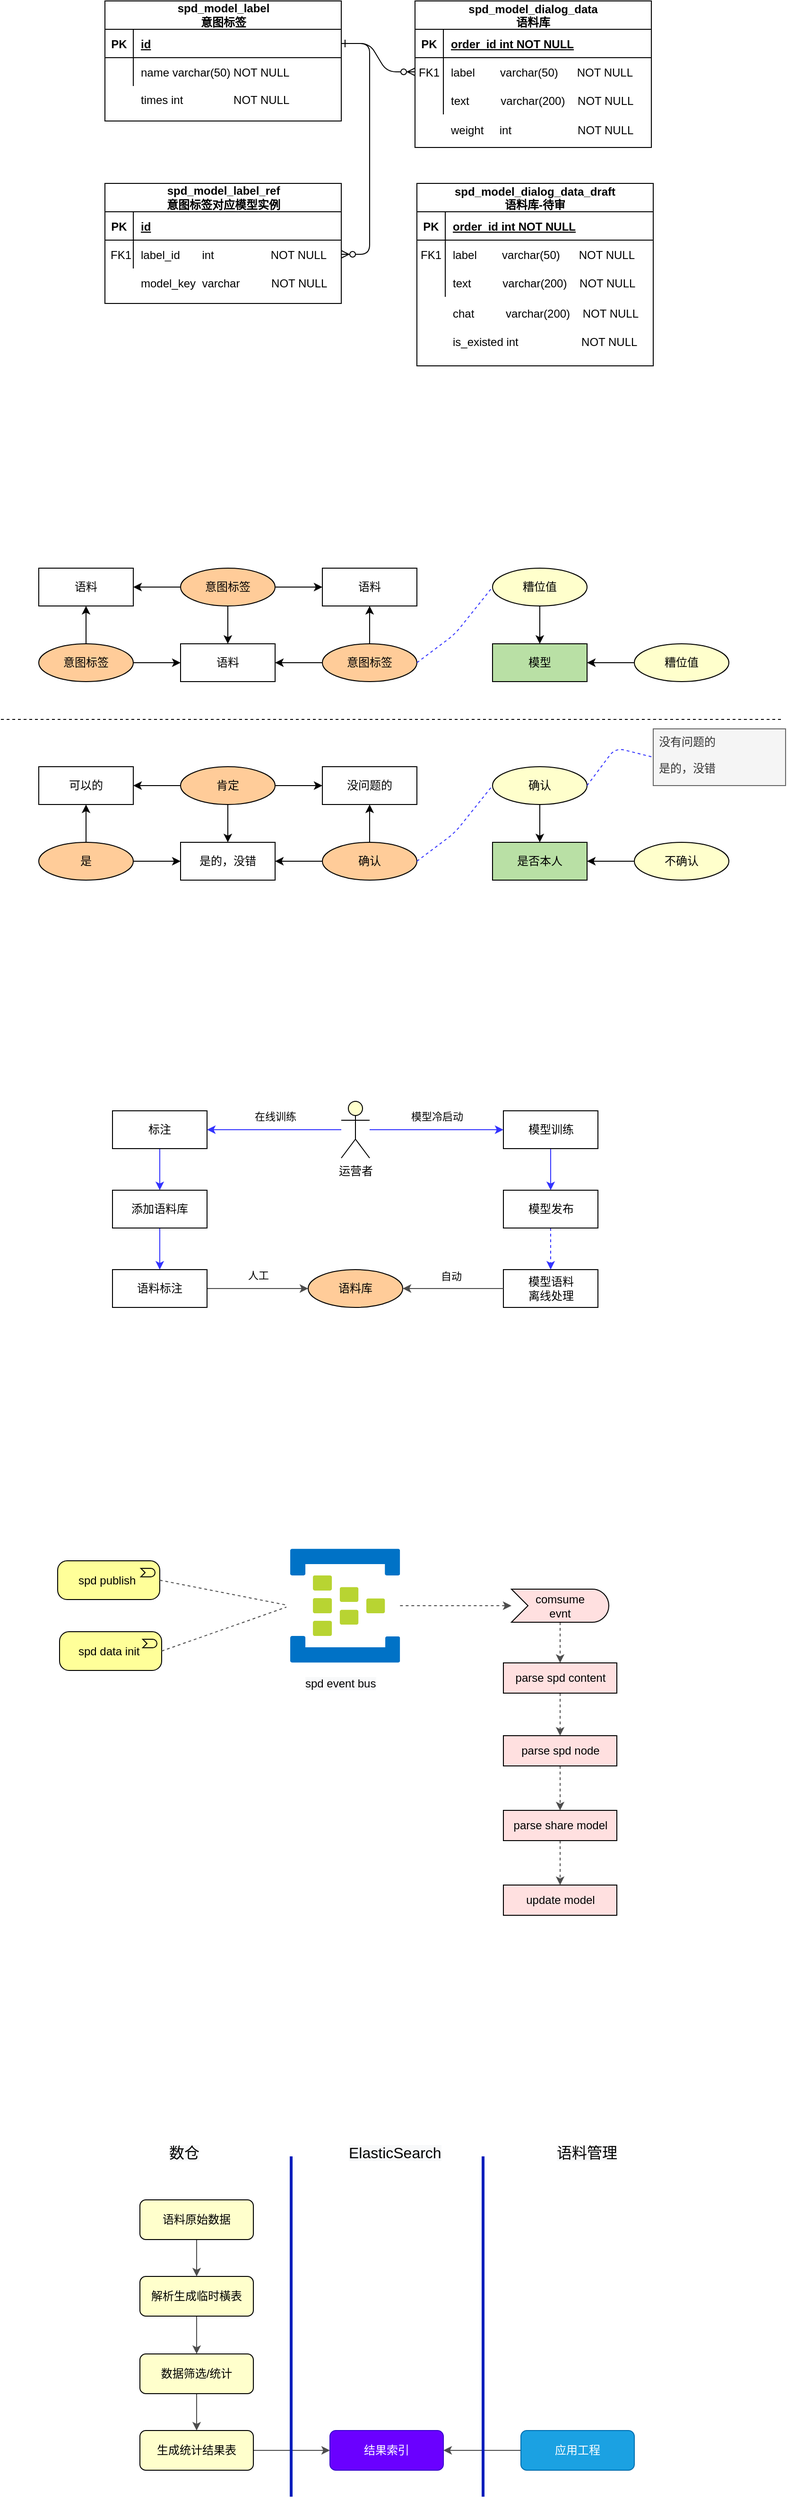 <mxfile version="13.6.2" type="github">
  <diagram id="R2lEEEUBdFMjLlhIrx00" name="Page-1">
    <mxGraphModel dx="1426" dy="914" grid="0" gridSize="10" guides="1" tooltips="1" connect="1" arrows="1" fold="1" page="1" pageScale="1" pageWidth="850" pageHeight="1100" math="0" shadow="0" extFonts="Permanent Marker^https://fonts.googleapis.com/css?family=Permanent+Marker">
      <root>
        <mxCell id="0" />
        <mxCell id="1" parent="0" />
        <mxCell id="C-vyLk0tnHw3VtMMgP7b-1" value="" style="edgeStyle=entityRelationEdgeStyle;endArrow=ERzeroToMany;startArrow=ERone;endFill=1;startFill=0;" parent="1" source="C-vyLk0tnHw3VtMMgP7b-24" target="C-vyLk0tnHw3VtMMgP7b-6" edge="1">
          <mxGeometry width="100" height="100" relative="1" as="geometry">
            <mxPoint x="340" y="720" as="sourcePoint" />
            <mxPoint x="440" y="620" as="targetPoint" />
          </mxGeometry>
        </mxCell>
        <mxCell id="C-vyLk0tnHw3VtMMgP7b-23" value="spd_model_label&lt;br&gt;意图标签" style="shape=table;startSize=30;container=1;collapsible=1;childLayout=tableLayout;fixedRows=1;rowLines=0;fontStyle=1;align=center;resizeLast=1;spacing=5;spacingTop=0;html=1;spacingBottom=0;" parent="1" vertex="1">
          <mxGeometry x="120" y="120" width="250" height="127" as="geometry" />
        </mxCell>
        <mxCell id="C-vyLk0tnHw3VtMMgP7b-24" value="" style="shape=partialRectangle;collapsible=0;dropTarget=0;pointerEvents=0;fillColor=none;points=[[0,0.5],[1,0.5]];portConstraint=eastwest;top=0;left=0;right=0;bottom=1;" parent="C-vyLk0tnHw3VtMMgP7b-23" vertex="1">
          <mxGeometry y="30" width="250" height="30" as="geometry" />
        </mxCell>
        <mxCell id="C-vyLk0tnHw3VtMMgP7b-25" value="PK" style="shape=partialRectangle;overflow=hidden;connectable=0;fillColor=none;top=0;left=0;bottom=0;right=0;fontStyle=1;" parent="C-vyLk0tnHw3VtMMgP7b-24" vertex="1">
          <mxGeometry width="30" height="30" as="geometry" />
        </mxCell>
        <mxCell id="C-vyLk0tnHw3VtMMgP7b-26" value="id" style="shape=partialRectangle;overflow=hidden;connectable=0;fillColor=none;top=0;left=0;bottom=0;right=0;align=left;spacingLeft=6;fontStyle=5;" parent="C-vyLk0tnHw3VtMMgP7b-24" vertex="1">
          <mxGeometry x="30" width="220" height="30" as="geometry" />
        </mxCell>
        <mxCell id="C-vyLk0tnHw3VtMMgP7b-27" value="" style="shape=partialRectangle;collapsible=0;dropTarget=0;pointerEvents=0;fillColor=none;points=[[0,0.5],[1,0.5]];portConstraint=eastwest;top=0;left=0;right=0;bottom=0;" parent="C-vyLk0tnHw3VtMMgP7b-23" vertex="1">
          <mxGeometry y="60" width="250" height="30" as="geometry" />
        </mxCell>
        <mxCell id="C-vyLk0tnHw3VtMMgP7b-28" value="" style="shape=partialRectangle;overflow=hidden;connectable=0;fillColor=none;top=0;left=0;bottom=0;right=0;" parent="C-vyLk0tnHw3VtMMgP7b-27" vertex="1">
          <mxGeometry width="30" height="30" as="geometry" />
        </mxCell>
        <mxCell id="C-vyLk0tnHw3VtMMgP7b-29" value="name varchar(50) NOT NULL" style="shape=partialRectangle;overflow=hidden;connectable=0;fillColor=none;top=0;left=0;bottom=0;right=0;align=left;spacingLeft=6;" parent="C-vyLk0tnHw3VtMMgP7b-27" vertex="1">
          <mxGeometry x="30" width="220" height="30" as="geometry" />
        </mxCell>
        <mxCell id="Qva0CkF_LmBE52HRVxiL-1" value="语料" style="whiteSpace=wrap;html=1;align=center;" vertex="1" parent="1">
          <mxGeometry x="200" y="800" width="100" height="40" as="geometry" />
        </mxCell>
        <mxCell id="Qva0CkF_LmBE52HRVxiL-3" style="edgeStyle=orthogonalEdgeStyle;rounded=0;orthogonalLoop=1;jettySize=auto;html=1;exitX=0.5;exitY=1;exitDx=0;exitDy=0;" edge="1" parent="1" source="Qva0CkF_LmBE52HRVxiL-2" target="Qva0CkF_LmBE52HRVxiL-1">
          <mxGeometry relative="1" as="geometry" />
        </mxCell>
        <mxCell id="Qva0CkF_LmBE52HRVxiL-8" value="" style="edgeStyle=orthogonalEdgeStyle;rounded=0;orthogonalLoop=1;jettySize=auto;html=1;" edge="1" parent="1" source="Qva0CkF_LmBE52HRVxiL-2" target="Qva0CkF_LmBE52HRVxiL-6">
          <mxGeometry relative="1" as="geometry" />
        </mxCell>
        <mxCell id="Qva0CkF_LmBE52HRVxiL-10" value="" style="edgeStyle=orthogonalEdgeStyle;rounded=0;orthogonalLoop=1;jettySize=auto;html=1;" edge="1" parent="1" source="Qva0CkF_LmBE52HRVxiL-2" target="Qva0CkF_LmBE52HRVxiL-9">
          <mxGeometry relative="1" as="geometry" />
        </mxCell>
        <mxCell id="Qva0CkF_LmBE52HRVxiL-2" value="意图标签" style="ellipse;whiteSpace=wrap;html=1;align=center;fillColor=#FFCC99;" vertex="1" parent="1">
          <mxGeometry x="200" y="720" width="100" height="40" as="geometry" />
        </mxCell>
        <mxCell id="Qva0CkF_LmBE52HRVxiL-5" value="" style="edgeStyle=orthogonalEdgeStyle;rounded=0;orthogonalLoop=1;jettySize=auto;html=1;" edge="1" parent="1" source="Qva0CkF_LmBE52HRVxiL-4" target="Qva0CkF_LmBE52HRVxiL-1">
          <mxGeometry relative="1" as="geometry" />
        </mxCell>
        <mxCell id="Qva0CkF_LmBE52HRVxiL-11" value="" style="edgeStyle=orthogonalEdgeStyle;rounded=0;orthogonalLoop=1;jettySize=auto;html=1;" edge="1" parent="1" source="Qva0CkF_LmBE52HRVxiL-4" target="Qva0CkF_LmBE52HRVxiL-9">
          <mxGeometry relative="1" as="geometry" />
        </mxCell>
        <mxCell id="Qva0CkF_LmBE52HRVxiL-4" value="意图标签" style="ellipse;whiteSpace=wrap;html=1;align=center;fillColor=#FFCC99;" vertex="1" parent="1">
          <mxGeometry x="350" y="800" width="100" height="40" as="geometry" />
        </mxCell>
        <mxCell id="Qva0CkF_LmBE52HRVxiL-6" value="语料" style="whiteSpace=wrap;html=1;align=center;" vertex="1" parent="1">
          <mxGeometry x="50" y="720" width="100" height="40" as="geometry" />
        </mxCell>
        <mxCell id="Qva0CkF_LmBE52HRVxiL-9" value="语料" style="whiteSpace=wrap;html=1;align=center;" vertex="1" parent="1">
          <mxGeometry x="350" y="720" width="100" height="40" as="geometry" />
        </mxCell>
        <mxCell id="Qva0CkF_LmBE52HRVxiL-13" value="" style="edgeStyle=orthogonalEdgeStyle;rounded=0;orthogonalLoop=1;jettySize=auto;html=1;" edge="1" parent="1" source="Qva0CkF_LmBE52HRVxiL-12" target="Qva0CkF_LmBE52HRVxiL-1">
          <mxGeometry relative="1" as="geometry" />
        </mxCell>
        <mxCell id="Qva0CkF_LmBE52HRVxiL-14" value="" style="edgeStyle=orthogonalEdgeStyle;rounded=0;orthogonalLoop=1;jettySize=auto;html=1;" edge="1" parent="1" source="Qva0CkF_LmBE52HRVxiL-12" target="Qva0CkF_LmBE52HRVxiL-6">
          <mxGeometry relative="1" as="geometry" />
        </mxCell>
        <mxCell id="Qva0CkF_LmBE52HRVxiL-12" value="意图标签" style="ellipse;whiteSpace=wrap;html=1;align=center;fillColor=#FFCC99;" vertex="1" parent="1">
          <mxGeometry x="50" y="800" width="100" height="40" as="geometry" />
        </mxCell>
        <mxCell id="Qva0CkF_LmBE52HRVxiL-15" value="是的，没错" style="whiteSpace=wrap;html=1;align=center;" vertex="1" parent="1">
          <mxGeometry x="200" y="1010" width="100" height="40" as="geometry" />
        </mxCell>
        <mxCell id="Qva0CkF_LmBE52HRVxiL-16" style="edgeStyle=orthogonalEdgeStyle;rounded=0;orthogonalLoop=1;jettySize=auto;html=1;exitX=0.5;exitY=1;exitDx=0;exitDy=0;" edge="1" parent="1" source="Qva0CkF_LmBE52HRVxiL-19" target="Qva0CkF_LmBE52HRVxiL-15">
          <mxGeometry relative="1" as="geometry" />
        </mxCell>
        <mxCell id="Qva0CkF_LmBE52HRVxiL-17" value="" style="edgeStyle=orthogonalEdgeStyle;rounded=0;orthogonalLoop=1;jettySize=auto;html=1;" edge="1" parent="1" source="Qva0CkF_LmBE52HRVxiL-19" target="Qva0CkF_LmBE52HRVxiL-23">
          <mxGeometry relative="1" as="geometry" />
        </mxCell>
        <mxCell id="Qva0CkF_LmBE52HRVxiL-18" value="" style="edgeStyle=orthogonalEdgeStyle;rounded=0;orthogonalLoop=1;jettySize=auto;html=1;" edge="1" parent="1" source="Qva0CkF_LmBE52HRVxiL-19" target="Qva0CkF_LmBE52HRVxiL-24">
          <mxGeometry relative="1" as="geometry" />
        </mxCell>
        <mxCell id="Qva0CkF_LmBE52HRVxiL-19" value="肯定" style="ellipse;whiteSpace=wrap;html=1;align=center;fillColor=#FFCC99;" vertex="1" parent="1">
          <mxGeometry x="200" y="930" width="100" height="40" as="geometry" />
        </mxCell>
        <mxCell id="Qva0CkF_LmBE52HRVxiL-20" value="" style="edgeStyle=orthogonalEdgeStyle;rounded=0;orthogonalLoop=1;jettySize=auto;html=1;" edge="1" parent="1" source="Qva0CkF_LmBE52HRVxiL-22" target="Qva0CkF_LmBE52HRVxiL-15">
          <mxGeometry relative="1" as="geometry" />
        </mxCell>
        <mxCell id="Qva0CkF_LmBE52HRVxiL-21" value="" style="edgeStyle=orthogonalEdgeStyle;rounded=0;orthogonalLoop=1;jettySize=auto;html=1;" edge="1" parent="1" source="Qva0CkF_LmBE52HRVxiL-22" target="Qva0CkF_LmBE52HRVxiL-24">
          <mxGeometry relative="1" as="geometry" />
        </mxCell>
        <mxCell id="Qva0CkF_LmBE52HRVxiL-22" value="确认" style="ellipse;whiteSpace=wrap;html=1;align=center;fillColor=#FFCC99;" vertex="1" parent="1">
          <mxGeometry x="350" y="1010" width="100" height="40" as="geometry" />
        </mxCell>
        <mxCell id="Qva0CkF_LmBE52HRVxiL-23" value="可以的" style="whiteSpace=wrap;html=1;align=center;" vertex="1" parent="1">
          <mxGeometry x="50" y="930" width="100" height="40" as="geometry" />
        </mxCell>
        <mxCell id="Qva0CkF_LmBE52HRVxiL-24" value="没问题的" style="whiteSpace=wrap;html=1;align=center;" vertex="1" parent="1">
          <mxGeometry x="350" y="930" width="100" height="40" as="geometry" />
        </mxCell>
        <mxCell id="Qva0CkF_LmBE52HRVxiL-25" value="" style="edgeStyle=orthogonalEdgeStyle;rounded=0;orthogonalLoop=1;jettySize=auto;html=1;" edge="1" parent="1" source="Qva0CkF_LmBE52HRVxiL-27" target="Qva0CkF_LmBE52HRVxiL-15">
          <mxGeometry relative="1" as="geometry" />
        </mxCell>
        <mxCell id="Qva0CkF_LmBE52HRVxiL-26" value="" style="edgeStyle=orthogonalEdgeStyle;rounded=0;orthogonalLoop=1;jettySize=auto;html=1;" edge="1" parent="1" source="Qva0CkF_LmBE52HRVxiL-27" target="Qva0CkF_LmBE52HRVxiL-23">
          <mxGeometry relative="1" as="geometry" />
        </mxCell>
        <mxCell id="Qva0CkF_LmBE52HRVxiL-27" value="是" style="ellipse;whiteSpace=wrap;html=1;align=center;fillColor=#FFCC99;" vertex="1" parent="1">
          <mxGeometry x="50" y="1010" width="100" height="40" as="geometry" />
        </mxCell>
        <mxCell id="Qva0CkF_LmBE52HRVxiL-28" value="" style="endArrow=none;dashed=1;html=1;" edge="1" parent="1">
          <mxGeometry width="50" height="50" relative="1" as="geometry">
            <mxPoint x="10" y="880" as="sourcePoint" />
            <mxPoint x="837" y="880" as="targetPoint" />
          </mxGeometry>
        </mxCell>
        <mxCell id="Qva0CkF_LmBE52HRVxiL-29" value="模型" style="whiteSpace=wrap;html=1;align=center;fillColor=#B9E0A5;" vertex="1" parent="1">
          <mxGeometry x="530" y="800" width="100" height="40" as="geometry" />
        </mxCell>
        <mxCell id="Qva0CkF_LmBE52HRVxiL-31" value="" style="edgeStyle=orthogonalEdgeStyle;rounded=0;orthogonalLoop=1;jettySize=auto;html=1;" edge="1" parent="1" source="Qva0CkF_LmBE52HRVxiL-30" target="Qva0CkF_LmBE52HRVxiL-29">
          <mxGeometry relative="1" as="geometry" />
        </mxCell>
        <mxCell id="Qva0CkF_LmBE52HRVxiL-30" value="糟位值" style="ellipse;whiteSpace=wrap;html=1;align=center;fillColor=#FFFFCC;" vertex="1" parent="1">
          <mxGeometry x="530" y="720" width="100" height="40" as="geometry" />
        </mxCell>
        <mxCell id="Qva0CkF_LmBE52HRVxiL-36" value="" style="edgeStyle=orthogonalEdgeStyle;rounded=0;orthogonalLoop=1;jettySize=auto;html=1;" edge="1" parent="1" source="Qva0CkF_LmBE52HRVxiL-34" target="Qva0CkF_LmBE52HRVxiL-29">
          <mxGeometry relative="1" as="geometry" />
        </mxCell>
        <mxCell id="Qva0CkF_LmBE52HRVxiL-34" value="糟位值" style="ellipse;whiteSpace=wrap;html=1;align=center;fillColor=#FFFFCC;" vertex="1" parent="1">
          <mxGeometry x="680" y="800" width="100" height="40" as="geometry" />
        </mxCell>
        <mxCell id="Qva0CkF_LmBE52HRVxiL-37" value="" style="endArrow=none;dashed=1;html=1;entryX=0;entryY=0.5;entryDx=0;entryDy=0;exitX=1;exitY=0.5;exitDx=0;exitDy=0;strokeColor=#3333FF;" edge="1" parent="1" source="Qva0CkF_LmBE52HRVxiL-4" target="Qva0CkF_LmBE52HRVxiL-30">
          <mxGeometry width="50" height="50" relative="1" as="geometry">
            <mxPoint x="470" y="860" as="sourcePoint" />
            <mxPoint x="300" y="830" as="targetPoint" />
            <Array as="points">
              <mxPoint x="490" y="790" />
            </Array>
          </mxGeometry>
        </mxCell>
        <mxCell id="Qva0CkF_LmBE52HRVxiL-38" value="是否本人" style="whiteSpace=wrap;html=1;align=center;fillColor=#B9E0A5;" vertex="1" parent="1">
          <mxGeometry x="530" y="1010" width="100" height="40" as="geometry" />
        </mxCell>
        <mxCell id="Qva0CkF_LmBE52HRVxiL-39" value="" style="edgeStyle=orthogonalEdgeStyle;rounded=0;orthogonalLoop=1;jettySize=auto;html=1;" edge="1" parent="1" source="Qva0CkF_LmBE52HRVxiL-40" target="Qva0CkF_LmBE52HRVxiL-38">
          <mxGeometry relative="1" as="geometry" />
        </mxCell>
        <mxCell id="Qva0CkF_LmBE52HRVxiL-40" value="确认" style="ellipse;whiteSpace=wrap;html=1;align=center;fillColor=#FFFFCC;" vertex="1" parent="1">
          <mxGeometry x="530" y="930" width="100" height="40" as="geometry" />
        </mxCell>
        <mxCell id="Qva0CkF_LmBE52HRVxiL-41" value="" style="edgeStyle=orthogonalEdgeStyle;rounded=0;orthogonalLoop=1;jettySize=auto;html=1;" edge="1" parent="1" source="Qva0CkF_LmBE52HRVxiL-42" target="Qva0CkF_LmBE52HRVxiL-38">
          <mxGeometry relative="1" as="geometry" />
        </mxCell>
        <mxCell id="Qva0CkF_LmBE52HRVxiL-42" value="不确认" style="ellipse;whiteSpace=wrap;html=1;align=center;fillColor=#FFFFCC;" vertex="1" parent="1">
          <mxGeometry x="680" y="1010" width="100" height="40" as="geometry" />
        </mxCell>
        <mxCell id="Qva0CkF_LmBE52HRVxiL-43" value="" style="endArrow=none;dashed=1;html=1;entryX=0;entryY=0.5;entryDx=0;entryDy=0;exitX=1;exitY=0.5;exitDx=0;exitDy=0;strokeColor=#3333FF;" edge="1" parent="1">
          <mxGeometry width="50" height="50" relative="1" as="geometry">
            <mxPoint x="450" y="1030" as="sourcePoint" />
            <mxPoint x="530" y="950" as="targetPoint" />
            <Array as="points">
              <mxPoint x="490" y="1000" />
            </Array>
          </mxGeometry>
        </mxCell>
        <mxCell id="Qva0CkF_LmBE52HRVxiL-44" value="没有问题的&#xa;&#xa;是的，没错" style="text;strokeColor=#666666;fillColor=#f5f5f5;spacingLeft=4;spacingRight=4;overflow=hidden;rotatable=0;points=[[0,0.5],[1,0.5]];portConstraint=eastwest;fontSize=12;fontColor=#333333;" vertex="1" parent="1">
          <mxGeometry x="700" y="890" width="140" height="60" as="geometry" />
        </mxCell>
        <mxCell id="Qva0CkF_LmBE52HRVxiL-45" value="" style="endArrow=none;dashed=1;html=1;entryX=0;entryY=0.5;entryDx=0;entryDy=0;exitX=1;exitY=0.5;exitDx=0;exitDy=0;strokeColor=#3333FF;" edge="1" parent="1" source="Qva0CkF_LmBE52HRVxiL-40" target="Qva0CkF_LmBE52HRVxiL-44">
          <mxGeometry width="50" height="50" relative="1" as="geometry">
            <mxPoint x="620" y="940" as="sourcePoint" />
            <mxPoint x="700" y="860" as="targetPoint" />
            <Array as="points">
              <mxPoint x="660" y="910" />
            </Array>
          </mxGeometry>
        </mxCell>
        <mxCell id="Qva0CkF_LmBE52HRVxiL-52" value="" style="edgeStyle=orthogonalEdgeStyle;rounded=0;orthogonalLoop=1;jettySize=auto;html=1;strokeColor=#3333FF;" edge="1" parent="1" source="Qva0CkF_LmBE52HRVxiL-46" target="Qva0CkF_LmBE52HRVxiL-51">
          <mxGeometry relative="1" as="geometry" />
        </mxCell>
        <mxCell id="C-vyLk0tnHw3VtMMgP7b-2" value="spd_model_dialog_data&#xa;语料库" style="shape=table;startSize=30;container=1;collapsible=1;childLayout=tableLayout;fixedRows=1;rowLines=0;fontStyle=1;align=center;resizeLast=1;spacing=3;" parent="1" vertex="1">
          <mxGeometry x="448" y="120" width="250" height="155" as="geometry">
            <mxRectangle x="448" y="120" width="164" height="30" as="alternateBounds" />
          </mxGeometry>
        </mxCell>
        <mxCell id="C-vyLk0tnHw3VtMMgP7b-3" value="" style="shape=partialRectangle;collapsible=0;dropTarget=0;pointerEvents=0;fillColor=none;points=[[0,0.5],[1,0.5]];portConstraint=eastwest;top=0;left=0;right=0;bottom=1;" parent="C-vyLk0tnHw3VtMMgP7b-2" vertex="1">
          <mxGeometry y="30" width="250" height="30" as="geometry" />
        </mxCell>
        <mxCell id="C-vyLk0tnHw3VtMMgP7b-4" value="PK" style="shape=partialRectangle;overflow=hidden;connectable=0;fillColor=none;top=0;left=0;bottom=0;right=0;fontStyle=1;" parent="C-vyLk0tnHw3VtMMgP7b-3" vertex="1">
          <mxGeometry width="30" height="30" as="geometry" />
        </mxCell>
        <mxCell id="C-vyLk0tnHw3VtMMgP7b-5" value="order_id int NOT NULL " style="shape=partialRectangle;overflow=hidden;connectable=0;fillColor=none;top=0;left=0;bottom=0;right=0;align=left;spacingLeft=6;fontStyle=5;" parent="C-vyLk0tnHw3VtMMgP7b-3" vertex="1">
          <mxGeometry x="30" width="220" height="30" as="geometry" />
        </mxCell>
        <mxCell id="C-vyLk0tnHw3VtMMgP7b-6" value="" style="shape=partialRectangle;collapsible=0;dropTarget=0;pointerEvents=0;fillColor=none;points=[[0,0.5],[1,0.5]];portConstraint=eastwest;top=0;left=0;right=0;bottom=0;" parent="C-vyLk0tnHw3VtMMgP7b-2" vertex="1">
          <mxGeometry y="60" width="250" height="30" as="geometry" />
        </mxCell>
        <mxCell id="C-vyLk0tnHw3VtMMgP7b-7" value="FK1" style="shape=partialRectangle;overflow=hidden;connectable=0;fillColor=none;top=0;left=0;bottom=0;right=0;" parent="C-vyLk0tnHw3VtMMgP7b-6" vertex="1">
          <mxGeometry width="30" height="30" as="geometry" />
        </mxCell>
        <mxCell id="C-vyLk0tnHw3VtMMgP7b-8" value="label        varchar(50)      NOT NULL" style="shape=partialRectangle;overflow=hidden;connectable=0;fillColor=none;top=0;left=0;bottom=0;right=0;align=left;spacingLeft=6;" parent="C-vyLk0tnHw3VtMMgP7b-6" vertex="1">
          <mxGeometry x="30" width="220" height="30" as="geometry" />
        </mxCell>
        <mxCell id="C-vyLk0tnHw3VtMMgP7b-9" value="" style="shape=partialRectangle;collapsible=0;dropTarget=0;pointerEvents=0;fillColor=none;points=[[0,0.5],[1,0.5]];portConstraint=eastwest;top=0;left=0;right=0;bottom=0;" parent="C-vyLk0tnHw3VtMMgP7b-2" vertex="1">
          <mxGeometry y="90" width="250" height="30" as="geometry" />
        </mxCell>
        <mxCell id="C-vyLk0tnHw3VtMMgP7b-10" value="" style="shape=partialRectangle;overflow=hidden;connectable=0;fillColor=none;top=0;left=0;bottom=0;right=0;" parent="C-vyLk0tnHw3VtMMgP7b-9" vertex="1">
          <mxGeometry width="30" height="30" as="geometry" />
        </mxCell>
        <mxCell id="C-vyLk0tnHw3VtMMgP7b-11" value="text          varchar(200)    NOT NULL" style="shape=partialRectangle;overflow=hidden;connectable=0;fillColor=none;top=0;left=0;bottom=0;right=0;align=left;spacingLeft=6;" parent="C-vyLk0tnHw3VtMMgP7b-9" vertex="1">
          <mxGeometry x="30" width="220" height="30" as="geometry" />
        </mxCell>
        <mxCell id="Qva0CkF_LmBE52HRVxiL-100" value="spd_model_dialog_data_draft&#xa;语料库-待审" style="shape=table;startSize=30;container=1;collapsible=1;childLayout=tableLayout;fixedRows=1;rowLines=0;fontStyle=1;align=center;resizeLast=1;" vertex="1" parent="1">
          <mxGeometry x="450" y="313" width="250" height="193" as="geometry">
            <mxRectangle x="448" y="120" width="164" height="30" as="alternateBounds" />
          </mxGeometry>
        </mxCell>
        <mxCell id="Qva0CkF_LmBE52HRVxiL-101" value="" style="shape=partialRectangle;collapsible=0;dropTarget=0;pointerEvents=0;fillColor=none;points=[[0,0.5],[1,0.5]];portConstraint=eastwest;top=0;left=0;right=0;bottom=1;" vertex="1" parent="Qva0CkF_LmBE52HRVxiL-100">
          <mxGeometry y="30" width="250" height="30" as="geometry" />
        </mxCell>
        <mxCell id="Qva0CkF_LmBE52HRVxiL-102" value="PK" style="shape=partialRectangle;overflow=hidden;connectable=0;fillColor=none;top=0;left=0;bottom=0;right=0;fontStyle=1;" vertex="1" parent="Qva0CkF_LmBE52HRVxiL-101">
          <mxGeometry width="30" height="30" as="geometry" />
        </mxCell>
        <mxCell id="Qva0CkF_LmBE52HRVxiL-103" value="order_id int NOT NULL " style="shape=partialRectangle;overflow=hidden;connectable=0;fillColor=none;top=0;left=0;bottom=0;right=0;align=left;spacingLeft=6;fontStyle=5;" vertex="1" parent="Qva0CkF_LmBE52HRVxiL-101">
          <mxGeometry x="30" width="220" height="30" as="geometry" />
        </mxCell>
        <mxCell id="Qva0CkF_LmBE52HRVxiL-104" value="" style="shape=partialRectangle;collapsible=0;dropTarget=0;pointerEvents=0;fillColor=none;points=[[0,0.5],[1,0.5]];portConstraint=eastwest;top=0;left=0;right=0;bottom=0;" vertex="1" parent="Qva0CkF_LmBE52HRVxiL-100">
          <mxGeometry y="60" width="250" height="30" as="geometry" />
        </mxCell>
        <mxCell id="Qva0CkF_LmBE52HRVxiL-105" value="FK1" style="shape=partialRectangle;overflow=hidden;connectable=0;fillColor=none;top=0;left=0;bottom=0;right=0;" vertex="1" parent="Qva0CkF_LmBE52HRVxiL-104">
          <mxGeometry width="30" height="30" as="geometry" />
        </mxCell>
        <mxCell id="Qva0CkF_LmBE52HRVxiL-106" value="label        varchar(50)      NOT NULL" style="shape=partialRectangle;overflow=hidden;connectable=0;fillColor=none;top=0;left=0;bottom=0;right=0;align=left;spacingLeft=6;" vertex="1" parent="Qva0CkF_LmBE52HRVxiL-104">
          <mxGeometry x="30" width="220" height="30" as="geometry" />
        </mxCell>
        <mxCell id="Qva0CkF_LmBE52HRVxiL-107" value="" style="shape=partialRectangle;collapsible=0;dropTarget=0;pointerEvents=0;fillColor=none;points=[[0,0.5],[1,0.5]];portConstraint=eastwest;top=0;left=0;right=0;bottom=0;" vertex="1" parent="Qva0CkF_LmBE52HRVxiL-100">
          <mxGeometry y="90" width="250" height="30" as="geometry" />
        </mxCell>
        <mxCell id="Qva0CkF_LmBE52HRVxiL-108" value="" style="shape=partialRectangle;overflow=hidden;connectable=0;fillColor=none;top=0;left=0;bottom=0;right=0;" vertex="1" parent="Qva0CkF_LmBE52HRVxiL-107">
          <mxGeometry width="30" height="30" as="geometry" />
        </mxCell>
        <mxCell id="Qva0CkF_LmBE52HRVxiL-109" value="text          varchar(200)    NOT NULL" style="shape=partialRectangle;overflow=hidden;connectable=0;fillColor=none;top=0;left=0;bottom=0;right=0;align=left;spacingLeft=6;" vertex="1" parent="Qva0CkF_LmBE52HRVxiL-107">
          <mxGeometry x="30" width="220" height="30" as="geometry" />
        </mxCell>
        <mxCell id="Qva0CkF_LmBE52HRVxiL-112" value="spd_model_label_ref&lt;br&gt;意图标签对应模型实例" style="shape=table;startSize=30;container=1;collapsible=1;childLayout=tableLayout;fixedRows=1;rowLines=0;fontStyle=1;align=center;resizeLast=1;spacing=5;spacingTop=0;html=1;spacingBottom=0;" vertex="1" parent="1">
          <mxGeometry x="120" y="313" width="250" height="127" as="geometry" />
        </mxCell>
        <mxCell id="Qva0CkF_LmBE52HRVxiL-113" value="" style="shape=partialRectangle;collapsible=0;dropTarget=0;pointerEvents=0;fillColor=none;points=[[0,0.5],[1,0.5]];portConstraint=eastwest;top=0;left=0;right=0;bottom=1;" vertex="1" parent="Qva0CkF_LmBE52HRVxiL-112">
          <mxGeometry y="30" width="250" height="30" as="geometry" />
        </mxCell>
        <mxCell id="Qva0CkF_LmBE52HRVxiL-114" value="PK" style="shape=partialRectangle;overflow=hidden;connectable=0;fillColor=none;top=0;left=0;bottom=0;right=0;fontStyle=1;" vertex="1" parent="Qva0CkF_LmBE52HRVxiL-113">
          <mxGeometry width="30" height="30" as="geometry" />
        </mxCell>
        <mxCell id="Qva0CkF_LmBE52HRVxiL-115" value="id" style="shape=partialRectangle;overflow=hidden;connectable=0;fillColor=none;top=0;left=0;bottom=0;right=0;align=left;spacingLeft=6;fontStyle=5;" vertex="1" parent="Qva0CkF_LmBE52HRVxiL-113">
          <mxGeometry x="30" width="220" height="30" as="geometry" />
        </mxCell>
        <mxCell id="Qva0CkF_LmBE52HRVxiL-116" value="" style="shape=partialRectangle;collapsible=0;dropTarget=0;pointerEvents=0;fillColor=none;points=[[0,0.5],[1,0.5]];portConstraint=eastwest;top=0;left=0;right=0;bottom=0;" vertex="1" parent="Qva0CkF_LmBE52HRVxiL-112">
          <mxGeometry y="60" width="250" height="30" as="geometry" />
        </mxCell>
        <mxCell id="Qva0CkF_LmBE52HRVxiL-117" value="" style="shape=partialRectangle;overflow=hidden;connectable=0;fillColor=none;top=0;left=0;bottom=0;right=0;" vertex="1" parent="Qva0CkF_LmBE52HRVxiL-116">
          <mxGeometry width="30" height="30" as="geometry" />
        </mxCell>
        <mxCell id="Qva0CkF_LmBE52HRVxiL-118" value="label_id       int                  NOT NULL" style="shape=partialRectangle;overflow=hidden;connectable=0;fillColor=none;top=0;left=0;bottom=0;right=0;align=left;spacingLeft=6;" vertex="1" parent="Qva0CkF_LmBE52HRVxiL-116">
          <mxGeometry x="30" width="220" height="30" as="geometry" />
        </mxCell>
        <mxCell id="Qva0CkF_LmBE52HRVxiL-46" value="标注" style="whiteSpace=wrap;html=1;align=center;" vertex="1" parent="1">
          <mxGeometry x="128" y="1294" width="100" height="40" as="geometry" />
        </mxCell>
        <mxCell id="Qva0CkF_LmBE52HRVxiL-50" value="" style="edgeStyle=orthogonalEdgeStyle;rounded=0;orthogonalLoop=1;jettySize=auto;html=1;strokeColor=#3333FF;" edge="1" parent="1" source="Qva0CkF_LmBE52HRVxiL-47" target="Qva0CkF_LmBE52HRVxiL-48">
          <mxGeometry relative="1" as="geometry" />
        </mxCell>
        <mxCell id="Qva0CkF_LmBE52HRVxiL-47" value="模型训练" style="whiteSpace=wrap;html=1;align=center;" vertex="1" parent="1">
          <mxGeometry x="541.5" y="1294" width="100" height="40" as="geometry" />
        </mxCell>
        <mxCell id="Qva0CkF_LmBE52HRVxiL-59" value="" style="edgeStyle=orthogonalEdgeStyle;rounded=0;orthogonalLoop=1;jettySize=auto;html=1;strokeColor=#3333FF;dashed=1;" edge="1" parent="1" source="Qva0CkF_LmBE52HRVxiL-48" target="Qva0CkF_LmBE52HRVxiL-58">
          <mxGeometry relative="1" as="geometry" />
        </mxCell>
        <mxCell id="Qva0CkF_LmBE52HRVxiL-48" value="模型发布" style="whiteSpace=wrap;html=1;align=center;" vertex="1" parent="1">
          <mxGeometry x="541.5" y="1378" width="100" height="40" as="geometry" />
        </mxCell>
        <mxCell id="Qva0CkF_LmBE52HRVxiL-54" value="" style="edgeStyle=orthogonalEdgeStyle;rounded=0;orthogonalLoop=1;jettySize=auto;html=1;strokeColor=#3333FF;" edge="1" parent="1" source="Qva0CkF_LmBE52HRVxiL-51" target="Qva0CkF_LmBE52HRVxiL-53">
          <mxGeometry relative="1" as="geometry" />
        </mxCell>
        <mxCell id="Qva0CkF_LmBE52HRVxiL-51" value="添加语料库" style="whiteSpace=wrap;html=1;align=center;" vertex="1" parent="1">
          <mxGeometry x="128" y="1378" width="100" height="40" as="geometry" />
        </mxCell>
        <mxCell id="Qva0CkF_LmBE52HRVxiL-56" value="" style="edgeStyle=orthogonalEdgeStyle;rounded=0;orthogonalLoop=1;jettySize=auto;html=1;strokeColor=#4D4D4D;" edge="1" parent="1" source="Qva0CkF_LmBE52HRVxiL-53" target="Qva0CkF_LmBE52HRVxiL-55">
          <mxGeometry relative="1" as="geometry" />
        </mxCell>
        <mxCell id="Qva0CkF_LmBE52HRVxiL-62" value="人工" style="edgeLabel;html=1;align=center;verticalAlign=middle;resizable=0;points=[];" vertex="1" connectable="0" parent="Qva0CkF_LmBE52HRVxiL-56">
          <mxGeometry x="-0.028" y="-2" relative="1" as="geometry">
            <mxPoint x="2" y="-16" as="offset" />
          </mxGeometry>
        </mxCell>
        <mxCell id="Qva0CkF_LmBE52HRVxiL-53" value="语料标注" style="whiteSpace=wrap;html=1;align=center;" vertex="1" parent="1">
          <mxGeometry x="128" y="1462" width="100" height="40" as="geometry" />
        </mxCell>
        <mxCell id="Qva0CkF_LmBE52HRVxiL-55" value="语料库" style="ellipse;whiteSpace=wrap;html=1;align=center;fillColor=#FFCC99;" vertex="1" parent="1">
          <mxGeometry x="335" y="1462" width="100" height="40" as="geometry" />
        </mxCell>
        <mxCell id="Qva0CkF_LmBE52HRVxiL-58" value="模型语料&lt;br&gt;离线处理" style="whiteSpace=wrap;html=1;align=center;" vertex="1" parent="1">
          <mxGeometry x="541.5" y="1462" width="100" height="40" as="geometry" />
        </mxCell>
        <mxCell id="Qva0CkF_LmBE52HRVxiL-61" value="" style="edgeStyle=orthogonalEdgeStyle;rounded=0;orthogonalLoop=1;jettySize=auto;html=1;exitX=0;exitY=0.5;exitDx=0;exitDy=0;entryX=1;entryY=0.5;entryDx=0;entryDy=0;strokeColor=#4D4D4D;" edge="1" parent="1" source="Qva0CkF_LmBE52HRVxiL-58" target="Qva0CkF_LmBE52HRVxiL-55">
          <mxGeometry relative="1" as="geometry">
            <mxPoint x="574" y="1474" as="sourcePoint" />
            <mxPoint x="680" y="1474" as="targetPoint" />
          </mxGeometry>
        </mxCell>
        <mxCell id="Qva0CkF_LmBE52HRVxiL-63" value="自动" style="edgeLabel;html=1;align=center;verticalAlign=middle;resizable=0;points=[];" vertex="1" connectable="0" parent="Qva0CkF_LmBE52HRVxiL-61">
          <mxGeometry x="0.018" y="1" relative="1" as="geometry">
            <mxPoint x="-2" y="-14" as="offset" />
          </mxGeometry>
        </mxCell>
        <mxCell id="Qva0CkF_LmBE52HRVxiL-73" value="" style="edgeStyle=orthogonalEdgeStyle;rounded=0;orthogonalLoop=1;jettySize=auto;html=1;dashed=1;strokeColor=#4D4D4D;" edge="1" parent="1" source="Qva0CkF_LmBE52HRVxiL-64" target="Qva0CkF_LmBE52HRVxiL-71">
          <mxGeometry relative="1" as="geometry" />
        </mxCell>
        <mxCell id="Qva0CkF_LmBE52HRVxiL-64" value="" style="aspect=fixed;html=1;points=[];align=center;image;fontSize=12;image=img/lib/mscae/Event_Hubs.svg;fillColor=#FFFFCC;" vertex="1" parent="1">
          <mxGeometry x="316" y="1757" width="116.16" height="121" as="geometry" />
        </mxCell>
        <mxCell id="Qva0CkF_LmBE52HRVxiL-65" value="spd publish&amp;nbsp;" style="html=1;outlineConnect=0;whiteSpace=wrap;fillColor=#ffff99;shape=mxgraph.archimate3.application;appType=event;archiType=rounded;" vertex="1" parent="1">
          <mxGeometry x="70" y="1770" width="108" height="41" as="geometry" />
        </mxCell>
        <mxCell id="Qva0CkF_LmBE52HRVxiL-66" value="spd data init&amp;nbsp;" style="html=1;outlineConnect=0;whiteSpace=wrap;fillColor=#ffff99;shape=mxgraph.archimate3.application;appType=event;archiType=rounded;" vertex="1" parent="1">
          <mxGeometry x="72" y="1845" width="108" height="41" as="geometry" />
        </mxCell>
        <mxCell id="Qva0CkF_LmBE52HRVxiL-67" value="" style="endArrow=none;html=1;dashed=1;strokeColor=#4D4D4D;exitX=1;exitY=0.5;exitDx=0;exitDy=0;exitPerimeter=0;entryX=-0.026;entryY=0.496;entryDx=0;entryDy=0;entryPerimeter=0;" edge="1" parent="1" source="Qva0CkF_LmBE52HRVxiL-65" target="Qva0CkF_LmBE52HRVxiL-64">
          <mxGeometry width="50" height="50" relative="1" as="geometry">
            <mxPoint x="390" y="1853" as="sourcePoint" />
            <mxPoint x="440" y="1803" as="targetPoint" />
          </mxGeometry>
        </mxCell>
        <mxCell id="Qva0CkF_LmBE52HRVxiL-68" value="" style="endArrow=none;html=1;dashed=1;strokeColor=#4D4D4D;exitX=1;exitY=0.5;exitDx=0;exitDy=0;exitPerimeter=0;" edge="1" parent="1" source="Qva0CkF_LmBE52HRVxiL-66">
          <mxGeometry width="50" height="50" relative="1" as="geometry">
            <mxPoint x="233" y="1896" as="sourcePoint" />
            <mxPoint x="312" y="1819" as="targetPoint" />
          </mxGeometry>
        </mxCell>
        <mxCell id="Qva0CkF_LmBE52HRVxiL-69" value="&lt;span style=&quot;color: rgb(0 , 0 , 0) ; font-family: &amp;#34;helvetica&amp;#34; ; font-size: 12px ; font-style: normal ; font-weight: 400 ; letter-spacing: normal ; text-align: center ; text-indent: 0px ; text-transform: none ; word-spacing: 0px ; background-color: rgb(248 , 249 , 250) ; display: inline ; float: none&quot;&gt;spd event bus&lt;/span&gt;" style="text;whiteSpace=wrap;html=1;" vertex="1" parent="1">
          <mxGeometry x="330.08" y="1886" width="88" height="28" as="geometry" />
        </mxCell>
        <mxCell id="Qva0CkF_LmBE52HRVxiL-70" style="edgeStyle=orthogonalEdgeStyle;rounded=0;orthogonalLoop=1;jettySize=auto;html=1;exitX=0.5;exitY=1;exitDx=0;exitDy=0;dashed=1;strokeColor=#4D4D4D;" edge="1" parent="1" source="Qva0CkF_LmBE52HRVxiL-69" target="Qva0CkF_LmBE52HRVxiL-69">
          <mxGeometry relative="1" as="geometry" />
        </mxCell>
        <mxCell id="Qva0CkF_LmBE52HRVxiL-75" value="" style="edgeStyle=orthogonalEdgeStyle;rounded=0;orthogonalLoop=1;jettySize=auto;html=1;dashed=1;strokeColor=#4D4D4D;" edge="1" parent="1" source="Qva0CkF_LmBE52HRVxiL-71" target="Qva0CkF_LmBE52HRVxiL-74">
          <mxGeometry relative="1" as="geometry" />
        </mxCell>
        <mxCell id="Qva0CkF_LmBE52HRVxiL-71" value="comsume &lt;br&gt;evnt" style="html=1;outlineConnect=0;whiteSpace=wrap;fillColor=#FFE0E0;shape=mxgraph.archimate3.event;" vertex="1" parent="1">
          <mxGeometry x="550" y="1800" width="103" height="35" as="geometry" />
        </mxCell>
        <mxCell id="Qva0CkF_LmBE52HRVxiL-77" value="" style="edgeStyle=orthogonalEdgeStyle;rounded=0;orthogonalLoop=1;jettySize=auto;html=1;dashed=1;strokeColor=#4D4D4D;" edge="1" parent="1" source="Qva0CkF_LmBE52HRVxiL-74" target="Qva0CkF_LmBE52HRVxiL-76">
          <mxGeometry relative="1" as="geometry" />
        </mxCell>
        <mxCell id="Qva0CkF_LmBE52HRVxiL-74" value="parse spd content" style="whiteSpace=wrap;html=1;fillColor=#FFE0E0;" vertex="1" parent="1">
          <mxGeometry x="541.5" y="1878" width="120" height="32" as="geometry" />
        </mxCell>
        <mxCell id="Qva0CkF_LmBE52HRVxiL-79" value="" style="edgeStyle=orthogonalEdgeStyle;rounded=0;orthogonalLoop=1;jettySize=auto;html=1;dashed=1;strokeColor=#4D4D4D;" edge="1" parent="1" source="Qva0CkF_LmBE52HRVxiL-76" target="Qva0CkF_LmBE52HRVxiL-78">
          <mxGeometry relative="1" as="geometry" />
        </mxCell>
        <mxCell id="Qva0CkF_LmBE52HRVxiL-76" value="parse spd node" style="whiteSpace=wrap;html=1;fillColor=#FFE0E0;" vertex="1" parent="1">
          <mxGeometry x="541.5" y="1955" width="120" height="32" as="geometry" />
        </mxCell>
        <mxCell id="Qva0CkF_LmBE52HRVxiL-81" value="" style="edgeStyle=orthogonalEdgeStyle;rounded=0;orthogonalLoop=1;jettySize=auto;html=1;dashed=1;strokeColor=#4D4D4D;" edge="1" parent="1" source="Qva0CkF_LmBE52HRVxiL-78" target="Qva0CkF_LmBE52HRVxiL-80">
          <mxGeometry relative="1" as="geometry" />
        </mxCell>
        <mxCell id="Qva0CkF_LmBE52HRVxiL-78" value="parse share model" style="whiteSpace=wrap;html=1;fillColor=#FFE0E0;" vertex="1" parent="1">
          <mxGeometry x="541.5" y="2034" width="120" height="32" as="geometry" />
        </mxCell>
        <mxCell id="Qva0CkF_LmBE52HRVxiL-80" value="update model" style="whiteSpace=wrap;html=1;fillColor=#FFE0E0;" vertex="1" parent="1">
          <mxGeometry x="541.5" y="2113" width="120" height="32" as="geometry" />
        </mxCell>
        <mxCell id="Qva0CkF_LmBE52HRVxiL-83" value="运营者" style="shape=umlActor;verticalLabelPosition=bottom;verticalAlign=top;html=1;outlineConnect=0;fillColor=#FFFFCC;" vertex="1" parent="1">
          <mxGeometry x="370" y="1284" width="30" height="60" as="geometry" />
        </mxCell>
        <mxCell id="Qva0CkF_LmBE52HRVxiL-85" value="" style="edgeStyle=orthogonalEdgeStyle;rounded=0;orthogonalLoop=1;jettySize=auto;html=1;strokeColor=#3333FF;entryX=1;entryY=0.5;entryDx=0;entryDy=0;" edge="1" parent="1" source="Qva0CkF_LmBE52HRVxiL-83" target="Qva0CkF_LmBE52HRVxiL-46">
          <mxGeometry relative="1" as="geometry">
            <mxPoint x="188" y="1344" as="sourcePoint" />
            <mxPoint x="188" y="1388" as="targetPoint" />
          </mxGeometry>
        </mxCell>
        <mxCell id="Qva0CkF_LmBE52HRVxiL-87" value="在线训练" style="edgeLabel;html=1;align=center;verticalAlign=middle;resizable=0;points=[];" vertex="1" connectable="0" parent="Qva0CkF_LmBE52HRVxiL-85">
          <mxGeometry x="0.099" relative="1" as="geometry">
            <mxPoint x="8" y="-14" as="offset" />
          </mxGeometry>
        </mxCell>
        <mxCell id="Qva0CkF_LmBE52HRVxiL-86" value="" style="edgeStyle=orthogonalEdgeStyle;rounded=0;orthogonalLoop=1;jettySize=auto;html=1;strokeColor=#3333FF;entryX=0;entryY=0.5;entryDx=0;entryDy=0;" edge="1" parent="1" source="Qva0CkF_LmBE52HRVxiL-83" target="Qva0CkF_LmBE52HRVxiL-47">
          <mxGeometry relative="1" as="geometry">
            <mxPoint x="380" y="1324" as="sourcePoint" />
            <mxPoint x="238" y="1324" as="targetPoint" />
          </mxGeometry>
        </mxCell>
        <mxCell id="Qva0CkF_LmBE52HRVxiL-88" value="模型冷启动" style="edgeLabel;html=1;align=center;verticalAlign=middle;resizable=0;points=[];" vertex="1" connectable="0" parent="Qva0CkF_LmBE52HRVxiL-86">
          <mxGeometry x="0.004" y="2" relative="1" as="geometry">
            <mxPoint y="-12" as="offset" />
          </mxGeometry>
        </mxCell>
        <mxCell id="Qva0CkF_LmBE52HRVxiL-93" value="times int                NOT NULL" style="shape=partialRectangle;overflow=hidden;connectable=0;fillColor=none;top=0;left=0;bottom=0;right=0;align=left;spacingLeft=6;" vertex="1" parent="1">
          <mxGeometry x="150" y="209" width="220" height="30" as="geometry" />
        </mxCell>
        <mxCell id="Qva0CkF_LmBE52HRVxiL-98" value="weight     int                     NOT NULL" style="shape=partialRectangle;overflow=hidden;connectable=0;fillColor=none;top=0;left=0;bottom=0;right=0;align=left;spacingLeft=6;" vertex="1" parent="1">
          <mxGeometry x="478" y="241" width="220" height="30" as="geometry" />
        </mxCell>
        <mxCell id="Qva0CkF_LmBE52HRVxiL-110" value="chat          varchar(200)    NOT NULL" style="shape=partialRectangle;overflow=hidden;connectable=0;fillColor=none;top=0;left=0;bottom=0;right=0;align=left;spacingLeft=6;" vertex="1" parent="1">
          <mxGeometry x="480" y="435" width="220" height="30" as="geometry" />
        </mxCell>
        <mxCell id="Qva0CkF_LmBE52HRVxiL-111" value="is_existed int                    NOT NULL" style="shape=partialRectangle;overflow=hidden;connectable=0;fillColor=none;top=0;left=0;bottom=0;right=0;align=left;spacingLeft=6;" vertex="1" parent="1">
          <mxGeometry x="480" y="465" width="220" height="30" as="geometry" />
        </mxCell>
        <mxCell id="Qva0CkF_LmBE52HRVxiL-119" value="model_key  varchar          NOT NULL" style="shape=partialRectangle;overflow=hidden;connectable=0;fillColor=none;top=0;left=0;bottom=0;right=0;align=left;spacingLeft=6;" vertex="1" parent="1">
          <mxGeometry x="150" y="403" width="220" height="30" as="geometry" />
        </mxCell>
        <mxCell id="Qva0CkF_LmBE52HRVxiL-121" value="FK1" style="shape=partialRectangle;overflow=hidden;connectable=0;fillColor=none;top=0;left=0;bottom=0;right=0;" vertex="1" parent="1">
          <mxGeometry x="122" y="373" width="30" height="30" as="geometry" />
        </mxCell>
        <mxCell id="Qva0CkF_LmBE52HRVxiL-122" value="" style="edgeStyle=entityRelationEdgeStyle;endArrow=ERzeroToMany;startArrow=ERone;endFill=1;startFill=0;exitX=1;exitY=0.5;exitDx=0;exitDy=0;" edge="1" parent="1" source="C-vyLk0tnHw3VtMMgP7b-24" target="Qva0CkF_LmBE52HRVxiL-116">
          <mxGeometry width="100" height="100" relative="1" as="geometry">
            <mxPoint x="64" y="195" as="sourcePoint" />
            <mxPoint x="421" y="395" as="targetPoint" />
          </mxGeometry>
        </mxCell>
        <mxCell id="Qva0CkF_LmBE52HRVxiL-135" value="" style="edgeStyle=orthogonalEdgeStyle;rounded=0;orthogonalLoop=1;jettySize=auto;html=1;strokeColor=#4D4D4D;strokeWidth=1;" edge="1" parent="1" source="Qva0CkF_LmBE52HRVxiL-123" target="Qva0CkF_LmBE52HRVxiL-125">
          <mxGeometry relative="1" as="geometry" />
        </mxCell>
        <mxCell id="Qva0CkF_LmBE52HRVxiL-123" value="语料原始数据" style="rounded=1;whiteSpace=wrap;html=1;fillColor=#FFFFCC;" vertex="1" parent="1">
          <mxGeometry x="157" y="2446" width="120" height="42" as="geometry" />
        </mxCell>
        <mxCell id="Qva0CkF_LmBE52HRVxiL-136" value="" style="edgeStyle=orthogonalEdgeStyle;rounded=0;orthogonalLoop=1;jettySize=auto;html=1;strokeColor=#4D4D4D;strokeWidth=1;" edge="1" parent="1" source="Qva0CkF_LmBE52HRVxiL-125" target="Qva0CkF_LmBE52HRVxiL-127">
          <mxGeometry relative="1" as="geometry" />
        </mxCell>
        <mxCell id="Qva0CkF_LmBE52HRVxiL-125" value="解析生成临时橫表" style="rounded=1;whiteSpace=wrap;html=1;fillColor=#FFFFCC;" vertex="1" parent="1">
          <mxGeometry x="157" y="2527" width="120" height="42" as="geometry" />
        </mxCell>
        <mxCell id="Qva0CkF_LmBE52HRVxiL-137" value="" style="edgeStyle=orthogonalEdgeStyle;rounded=0;orthogonalLoop=1;jettySize=auto;html=1;strokeColor=#4D4D4D;strokeWidth=1;" edge="1" parent="1" source="Qva0CkF_LmBE52HRVxiL-127" target="Qva0CkF_LmBE52HRVxiL-128">
          <mxGeometry relative="1" as="geometry" />
        </mxCell>
        <mxCell id="Qva0CkF_LmBE52HRVxiL-127" value="数据筛选/统计" style="rounded=1;whiteSpace=wrap;html=1;fillColor=#FFFFCC;" vertex="1" parent="1">
          <mxGeometry x="157" y="2609" width="120" height="42" as="geometry" />
        </mxCell>
        <mxCell id="Qva0CkF_LmBE52HRVxiL-133" value="" style="edgeStyle=orthogonalEdgeStyle;rounded=0;orthogonalLoop=1;jettySize=auto;html=1;strokeColor=#4D4D4D;strokeWidth=1;" edge="1" parent="1" source="Qva0CkF_LmBE52HRVxiL-128" target="Qva0CkF_LmBE52HRVxiL-130">
          <mxGeometry relative="1" as="geometry" />
        </mxCell>
        <mxCell id="Qva0CkF_LmBE52HRVxiL-128" value="生成统计结果表" style="rounded=1;whiteSpace=wrap;html=1;fillColor=#FFFFCC;" vertex="1" parent="1">
          <mxGeometry x="157" y="2690" width="120" height="42" as="geometry" />
        </mxCell>
        <mxCell id="Qva0CkF_LmBE52HRVxiL-129" value="" style="endArrow=none;html=1;strokeColor=#001DBC;fillColor=#0050ef;strokeWidth=3;" edge="1" parent="1">
          <mxGeometry width="50" height="50" relative="1" as="geometry">
            <mxPoint x="317" y="2760" as="sourcePoint" />
            <mxPoint x="317" y="2400" as="targetPoint" />
          </mxGeometry>
        </mxCell>
        <mxCell id="Qva0CkF_LmBE52HRVxiL-130" value="结果索引" style="rounded=1;whiteSpace=wrap;html=1;fillColor=#6a00ff;strokeColor=#3700CC;fontColor=#ffffff;" vertex="1" parent="1">
          <mxGeometry x="358" y="2690" width="120" height="42" as="geometry" />
        </mxCell>
        <mxCell id="Qva0CkF_LmBE52HRVxiL-134" value="" style="edgeStyle=orthogonalEdgeStyle;rounded=0;orthogonalLoop=1;jettySize=auto;html=1;strokeColor=#4D4D4D;strokeWidth=1;" edge="1" parent="1" source="Qva0CkF_LmBE52HRVxiL-131" target="Qva0CkF_LmBE52HRVxiL-130">
          <mxGeometry relative="1" as="geometry" />
        </mxCell>
        <mxCell id="Qva0CkF_LmBE52HRVxiL-131" value="应用工程" style="rounded=1;whiteSpace=wrap;html=1;fillColor=#1ba1e2;strokeColor=#006EAF;fontColor=#ffffff;" vertex="1" parent="1">
          <mxGeometry x="560" y="2690" width="120" height="42" as="geometry" />
        </mxCell>
        <mxCell id="Qva0CkF_LmBE52HRVxiL-132" value="" style="endArrow=none;html=1;strokeColor=#001DBC;fillColor=#0050ef;strokeWidth=3;" edge="1" parent="1">
          <mxGeometry width="50" height="50" relative="1" as="geometry">
            <mxPoint x="520" y="2760" as="sourcePoint" />
            <mxPoint x="520" y="2400" as="targetPoint" />
          </mxGeometry>
        </mxCell>
        <mxCell id="Qva0CkF_LmBE52HRVxiL-139" value="&lt;span style=&quot;color: rgb(0 , 0 , 0) ; font-family: &amp;#34;helvetica&amp;#34; ; font-size: 16px ; font-style: normal ; font-weight: 400 ; letter-spacing: normal ; text-align: center ; text-indent: 0px ; text-transform: none ; word-spacing: 0px ; background-color: rgb(248 , 249 , 250) ; display: inline ; float: none&quot;&gt;数仓&lt;/span&gt;" style="text;whiteSpace=wrap;html=1;fontSize=16;" vertex="1" parent="1">
          <mxGeometry x="186" y="2380" width="34" height="28" as="geometry" />
        </mxCell>
        <mxCell id="Qva0CkF_LmBE52HRVxiL-141" value="&lt;span style=&quot;color: rgb(0 , 0 , 0) ; font-family: &amp;#34;helvetica&amp;#34; ; font-size: 16px ; font-style: normal ; font-weight: 400 ; letter-spacing: normal ; text-align: center ; text-indent: 0px ; text-transform: none ; word-spacing: 0px ; background-color: rgb(248 , 249 , 250) ; display: inline ; float: none&quot;&gt;ElasticSearch&lt;/span&gt;" style="text;whiteSpace=wrap;html=1;fontSize=16;" vertex="1" parent="1">
          <mxGeometry x="376" y="2380" width="84" height="28" as="geometry" />
        </mxCell>
        <mxCell id="Qva0CkF_LmBE52HRVxiL-142" value="&lt;span style=&quot;color: rgb(0 , 0 , 0) ; font-family: &amp;#34;helvetica&amp;#34; ; font-size: 16px ; font-style: normal ; font-weight: 400 ; letter-spacing: normal ; text-align: center ; text-indent: 0px ; text-transform: none ; word-spacing: 0px ; background-color: rgb(248 , 249 , 250) ; display: inline ; float: none&quot;&gt;语料管理&lt;/span&gt;" style="text;whiteSpace=wrap;html=1;fontSize=16;" vertex="1" parent="1">
          <mxGeometry x="596" y="2380" width="84" height="28" as="geometry" />
        </mxCell>
      </root>
    </mxGraphModel>
  </diagram>
</mxfile>
